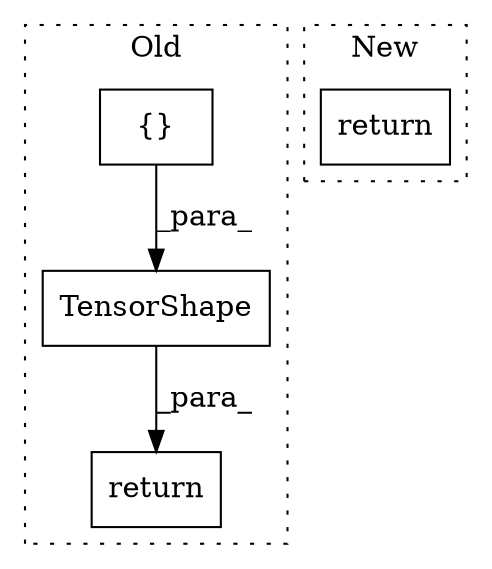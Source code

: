 digraph G {
subgraph cluster0 {
1 [label="TensorShape" a="32" s="1487,1504" l="12,1" shape="box"];
3 [label="{}" a="4" s="1305" l="2" shape="box"];
4 [label="return" a="41" s="1469" l="7" shape="box"];
label = "Old";
style="dotted";
}
subgraph cluster1 {
2 [label="return" a="41" s="1923" l="7" shape="box"];
label = "New";
style="dotted";
}
1 -> 4 [label="_para_"];
3 -> 1 [label="_para_"];
}